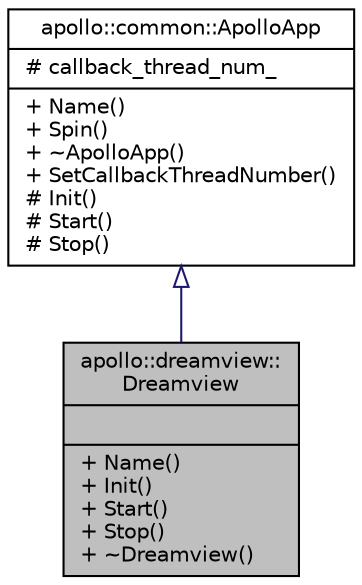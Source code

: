 digraph "apollo::dreamview::Dreamview"
{
  edge [fontname="Helvetica",fontsize="10",labelfontname="Helvetica",labelfontsize="10"];
  node [fontname="Helvetica",fontsize="10",shape=record];
  Node2 [label="{apollo::dreamview::\lDreamview\n||+ Name()\l+ Init()\l+ Start()\l+ Stop()\l+ ~Dreamview()\l}",height=0.2,width=0.4,color="black", fillcolor="grey75", style="filled", fontcolor="black"];
  Node3 -> Node2 [dir="back",color="midnightblue",fontsize="10",style="solid",arrowtail="onormal",fontname="Helvetica"];
  Node3 [label="{apollo::common::ApolloApp\n|# callback_thread_num_\l|+ Name()\l+ Spin()\l+ ~ApolloApp()\l+ SetCallbackThreadNumber()\l# Init()\l# Start()\l# Stop()\l}",height=0.2,width=0.4,color="black", fillcolor="white", style="filled",URL="$classapollo_1_1common_1_1ApolloApp.html",tooltip="The base module class to define the interface of an Apollo app. An Apollo app runs infinitely until b..."];
}
